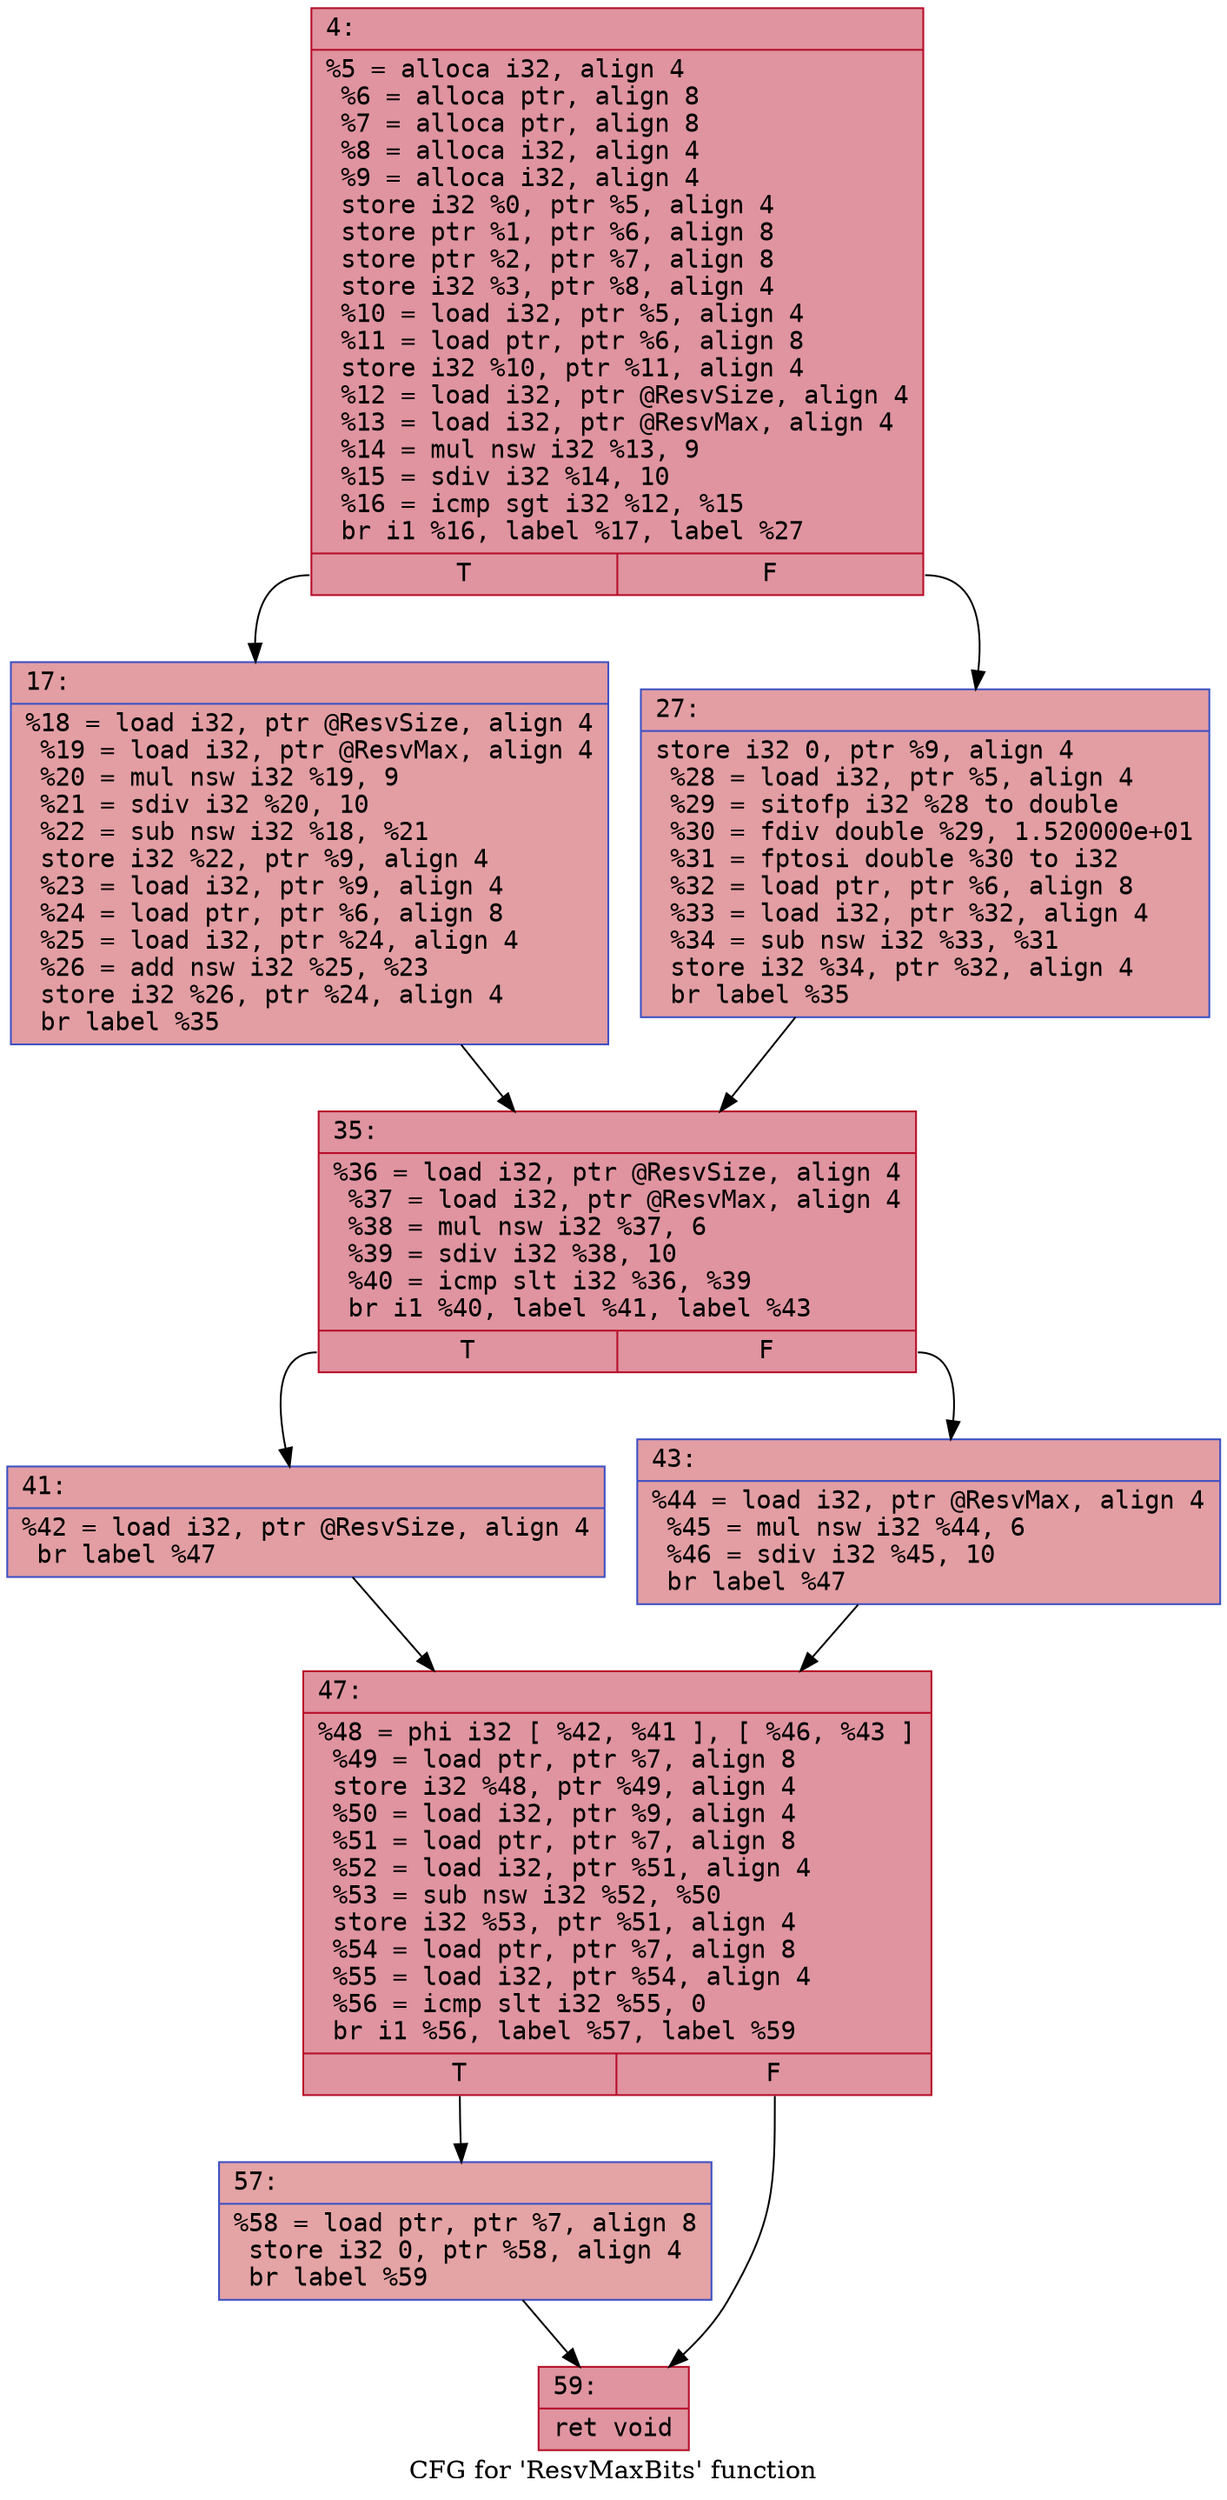 digraph "CFG for 'ResvMaxBits' function" {
	label="CFG for 'ResvMaxBits' function";

	Node0x600003522490 [shape=record,color="#b70d28ff", style=filled, fillcolor="#b70d2870" fontname="Courier",label="{4:\l|  %5 = alloca i32, align 4\l  %6 = alloca ptr, align 8\l  %7 = alloca ptr, align 8\l  %8 = alloca i32, align 4\l  %9 = alloca i32, align 4\l  store i32 %0, ptr %5, align 4\l  store ptr %1, ptr %6, align 8\l  store ptr %2, ptr %7, align 8\l  store i32 %3, ptr %8, align 4\l  %10 = load i32, ptr %5, align 4\l  %11 = load ptr, ptr %6, align 8\l  store i32 %10, ptr %11, align 4\l  %12 = load i32, ptr @ResvSize, align 4\l  %13 = load i32, ptr @ResvMax, align 4\l  %14 = mul nsw i32 %13, 9\l  %15 = sdiv i32 %14, 10\l  %16 = icmp sgt i32 %12, %15\l  br i1 %16, label %17, label %27\l|{<s0>T|<s1>F}}"];
	Node0x600003522490:s0 -> Node0x6000035224e0[tooltip="4 -> 17\nProbability 50.00%" ];
	Node0x600003522490:s1 -> Node0x600003522530[tooltip="4 -> 27\nProbability 50.00%" ];
	Node0x6000035224e0 [shape=record,color="#3d50c3ff", style=filled, fillcolor="#be242e70" fontname="Courier",label="{17:\l|  %18 = load i32, ptr @ResvSize, align 4\l  %19 = load i32, ptr @ResvMax, align 4\l  %20 = mul nsw i32 %19, 9\l  %21 = sdiv i32 %20, 10\l  %22 = sub nsw i32 %18, %21\l  store i32 %22, ptr %9, align 4\l  %23 = load i32, ptr %9, align 4\l  %24 = load ptr, ptr %6, align 8\l  %25 = load i32, ptr %24, align 4\l  %26 = add nsw i32 %25, %23\l  store i32 %26, ptr %24, align 4\l  br label %35\l}"];
	Node0x6000035224e0 -> Node0x600003522580[tooltip="17 -> 35\nProbability 100.00%" ];
	Node0x600003522530 [shape=record,color="#3d50c3ff", style=filled, fillcolor="#be242e70" fontname="Courier",label="{27:\l|  store i32 0, ptr %9, align 4\l  %28 = load i32, ptr %5, align 4\l  %29 = sitofp i32 %28 to double\l  %30 = fdiv double %29, 1.520000e+01\l  %31 = fptosi double %30 to i32\l  %32 = load ptr, ptr %6, align 8\l  %33 = load i32, ptr %32, align 4\l  %34 = sub nsw i32 %33, %31\l  store i32 %34, ptr %32, align 4\l  br label %35\l}"];
	Node0x600003522530 -> Node0x600003522580[tooltip="27 -> 35\nProbability 100.00%" ];
	Node0x600003522580 [shape=record,color="#b70d28ff", style=filled, fillcolor="#b70d2870" fontname="Courier",label="{35:\l|  %36 = load i32, ptr @ResvSize, align 4\l  %37 = load i32, ptr @ResvMax, align 4\l  %38 = mul nsw i32 %37, 6\l  %39 = sdiv i32 %38, 10\l  %40 = icmp slt i32 %36, %39\l  br i1 %40, label %41, label %43\l|{<s0>T|<s1>F}}"];
	Node0x600003522580:s0 -> Node0x6000035225d0[tooltip="35 -> 41\nProbability 50.00%" ];
	Node0x600003522580:s1 -> Node0x600003522620[tooltip="35 -> 43\nProbability 50.00%" ];
	Node0x6000035225d0 [shape=record,color="#3d50c3ff", style=filled, fillcolor="#be242e70" fontname="Courier",label="{41:\l|  %42 = load i32, ptr @ResvSize, align 4\l  br label %47\l}"];
	Node0x6000035225d0 -> Node0x600003522670[tooltip="41 -> 47\nProbability 100.00%" ];
	Node0x600003522620 [shape=record,color="#3d50c3ff", style=filled, fillcolor="#be242e70" fontname="Courier",label="{43:\l|  %44 = load i32, ptr @ResvMax, align 4\l  %45 = mul nsw i32 %44, 6\l  %46 = sdiv i32 %45, 10\l  br label %47\l}"];
	Node0x600003522620 -> Node0x600003522670[tooltip="43 -> 47\nProbability 100.00%" ];
	Node0x600003522670 [shape=record,color="#b70d28ff", style=filled, fillcolor="#b70d2870" fontname="Courier",label="{47:\l|  %48 = phi i32 [ %42, %41 ], [ %46, %43 ]\l  %49 = load ptr, ptr %7, align 8\l  store i32 %48, ptr %49, align 4\l  %50 = load i32, ptr %9, align 4\l  %51 = load ptr, ptr %7, align 8\l  %52 = load i32, ptr %51, align 4\l  %53 = sub nsw i32 %52, %50\l  store i32 %53, ptr %51, align 4\l  %54 = load ptr, ptr %7, align 8\l  %55 = load i32, ptr %54, align 4\l  %56 = icmp slt i32 %55, 0\l  br i1 %56, label %57, label %59\l|{<s0>T|<s1>F}}"];
	Node0x600003522670:s0 -> Node0x6000035226c0[tooltip="47 -> 57\nProbability 37.50%" ];
	Node0x600003522670:s1 -> Node0x600003522710[tooltip="47 -> 59\nProbability 62.50%" ];
	Node0x6000035226c0 [shape=record,color="#3d50c3ff", style=filled, fillcolor="#c32e3170" fontname="Courier",label="{57:\l|  %58 = load ptr, ptr %7, align 8\l  store i32 0, ptr %58, align 4\l  br label %59\l}"];
	Node0x6000035226c0 -> Node0x600003522710[tooltip="57 -> 59\nProbability 100.00%" ];
	Node0x600003522710 [shape=record,color="#b70d28ff", style=filled, fillcolor="#b70d2870" fontname="Courier",label="{59:\l|  ret void\l}"];
}

